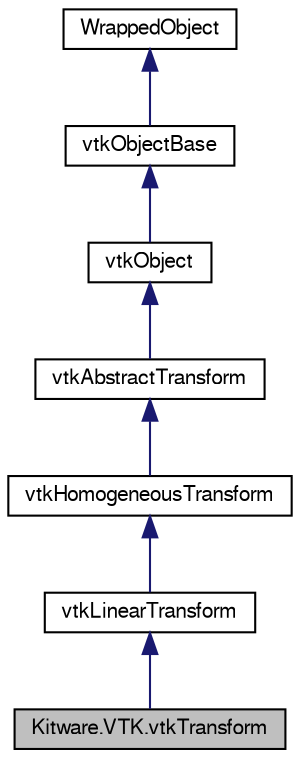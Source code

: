 digraph G
{
  bgcolor="transparent";
  edge [fontname="FreeSans",fontsize="10",labelfontname="FreeSans",labelfontsize="10"];
  node [fontname="FreeSans",fontsize="10",shape=record];
  Node1 [label="Kitware.VTK.vtkTransform",height=0.2,width=0.4,color="black", fillcolor="grey75", style="filled" fontcolor="black"];
  Node2 -> Node1 [dir="back",color="midnightblue",fontsize="10",style="solid",fontname="FreeSans"];
  Node2 [label="vtkLinearTransform",height=0.2,width=0.4,color="black",URL="$class_kitware_1_1_v_t_k_1_1vtk_linear_transform.html",tooltip="vtkLinearTransform - abstract superclass for linear transformations"];
  Node3 -> Node2 [dir="back",color="midnightblue",fontsize="10",style="solid",fontname="FreeSans"];
  Node3 [label="vtkHomogeneousTransform",height=0.2,width=0.4,color="black",URL="$class_kitware_1_1_v_t_k_1_1vtk_homogeneous_transform.html",tooltip="vtkHomogeneousTransform - superclass for homogeneous transformations"];
  Node4 -> Node3 [dir="back",color="midnightblue",fontsize="10",style="solid",fontname="FreeSans"];
  Node4 [label="vtkAbstractTransform",height=0.2,width=0.4,color="black",URL="$class_kitware_1_1_v_t_k_1_1vtk_abstract_transform.html",tooltip="vtkAbstractTransform - superclass for all geometric transformations"];
  Node5 -> Node4 [dir="back",color="midnightblue",fontsize="10",style="solid",fontname="FreeSans"];
  Node5 [label="vtkObject",height=0.2,width=0.4,color="black",URL="$class_kitware_1_1_v_t_k_1_1vtk_object.html",tooltip="vtkObject - abstract base class for most VTK objects"];
  Node6 -> Node5 [dir="back",color="midnightblue",fontsize="10",style="solid",fontname="FreeSans"];
  Node6 [label="vtkObjectBase",height=0.2,width=0.4,color="black",URL="$class_kitware_1_1_v_t_k_1_1vtk_object_base.html",tooltip="vtkObjectBase - abstract base class for most VTK objects"];
  Node7 -> Node6 [dir="back",color="midnightblue",fontsize="10",style="solid",fontname="FreeSans"];
  Node7 [label="WrappedObject",height=0.2,width=0.4,color="black",URL="$class_kitware_1_1_v_t_k_1_1_wrapped_object.html",tooltip="Base class for all the mummy wrapped classes in Kitware.VTK."];
}
